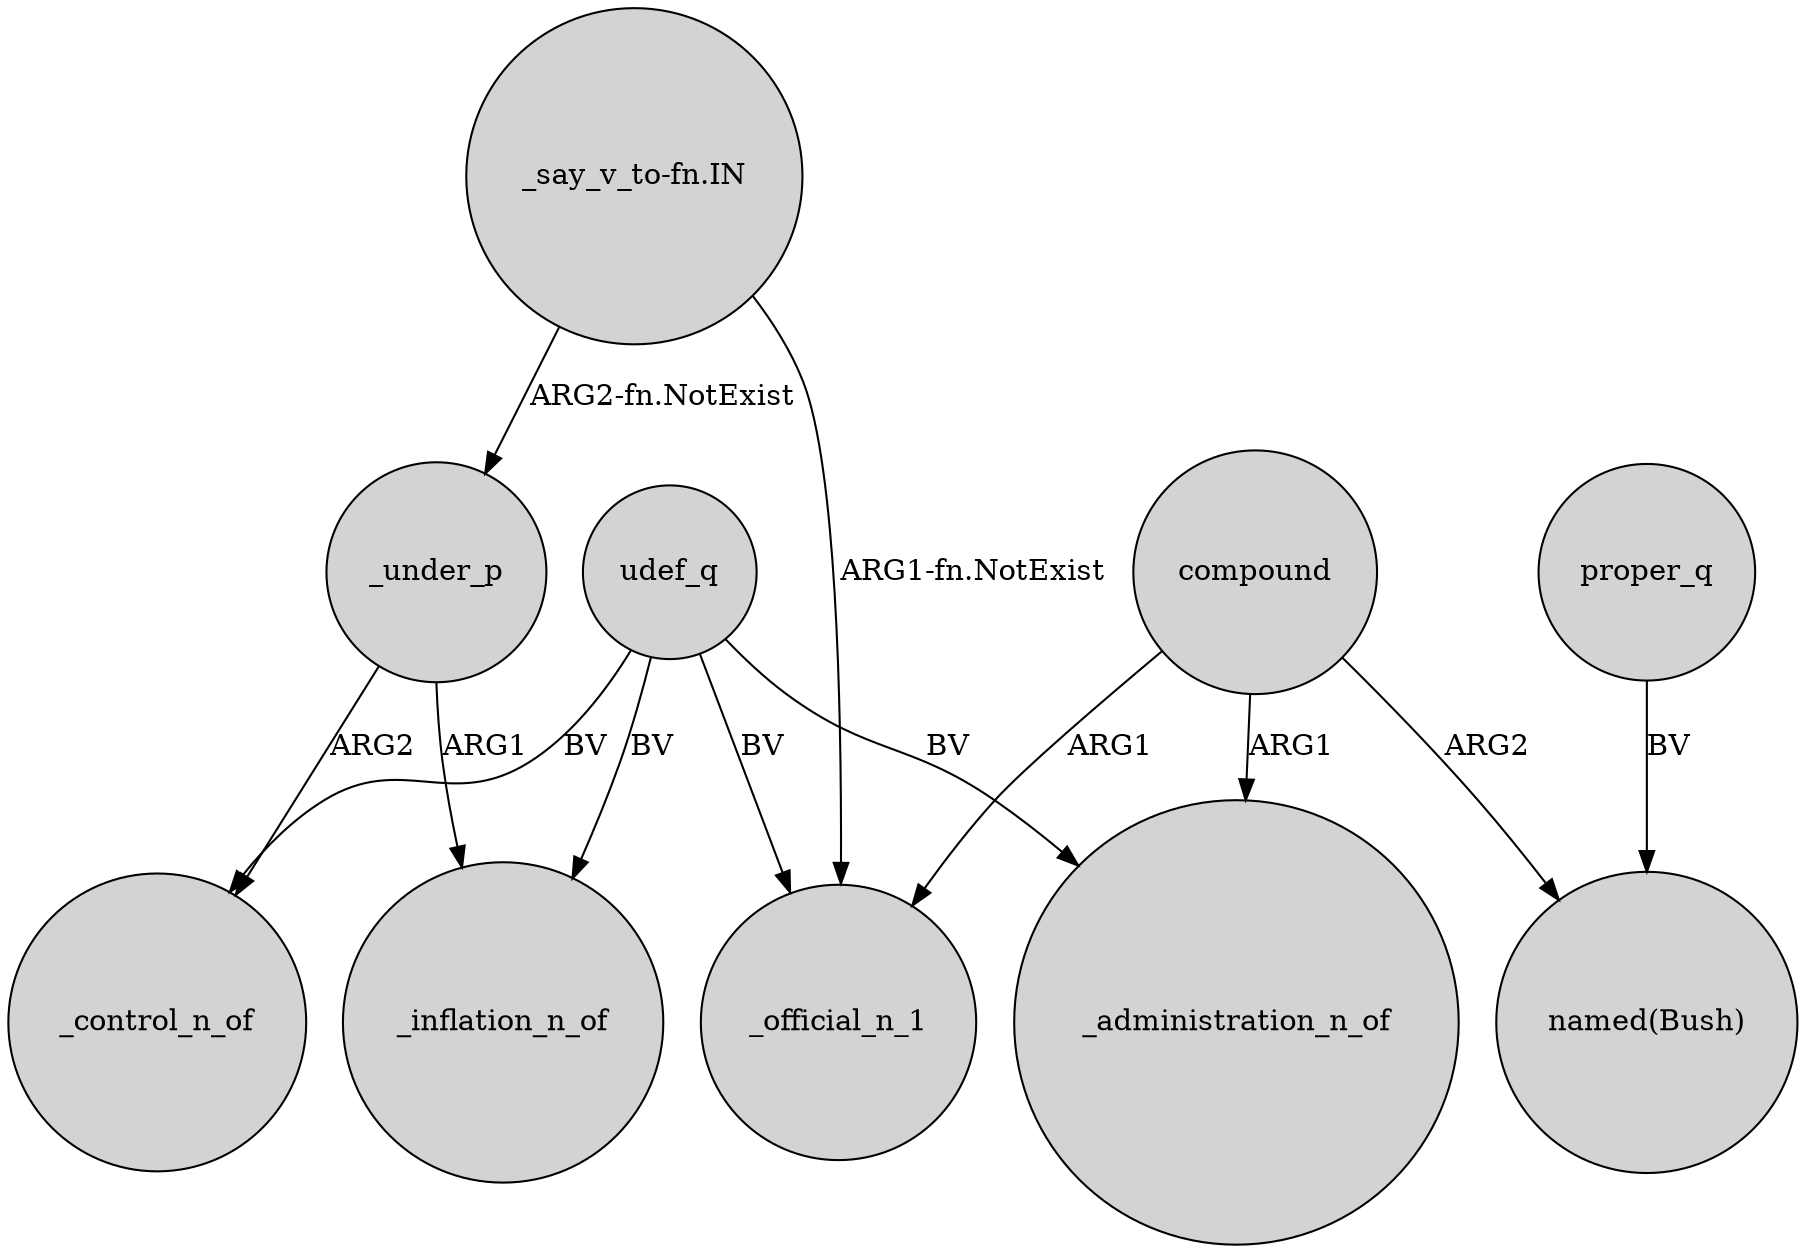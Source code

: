 digraph {
	node [shape=circle style=filled]
	udef_q -> _administration_n_of [label=BV]
	compound -> _official_n_1 [label=ARG1]
	"_say_v_to-fn.IN" -> _under_p [label="ARG2-fn.NotExist"]
	udef_q -> _inflation_n_of [label=BV]
	udef_q -> _control_n_of [label=BV]
	udef_q -> _official_n_1 [label=BV]
	_under_p -> _control_n_of [label=ARG2]
	compound -> "named(Bush)" [label=ARG2]
	"_say_v_to-fn.IN" -> _official_n_1 [label="ARG1-fn.NotExist"]
	proper_q -> "named(Bush)" [label=BV]
	_under_p -> _inflation_n_of [label=ARG1]
	compound -> _administration_n_of [label=ARG1]
}
